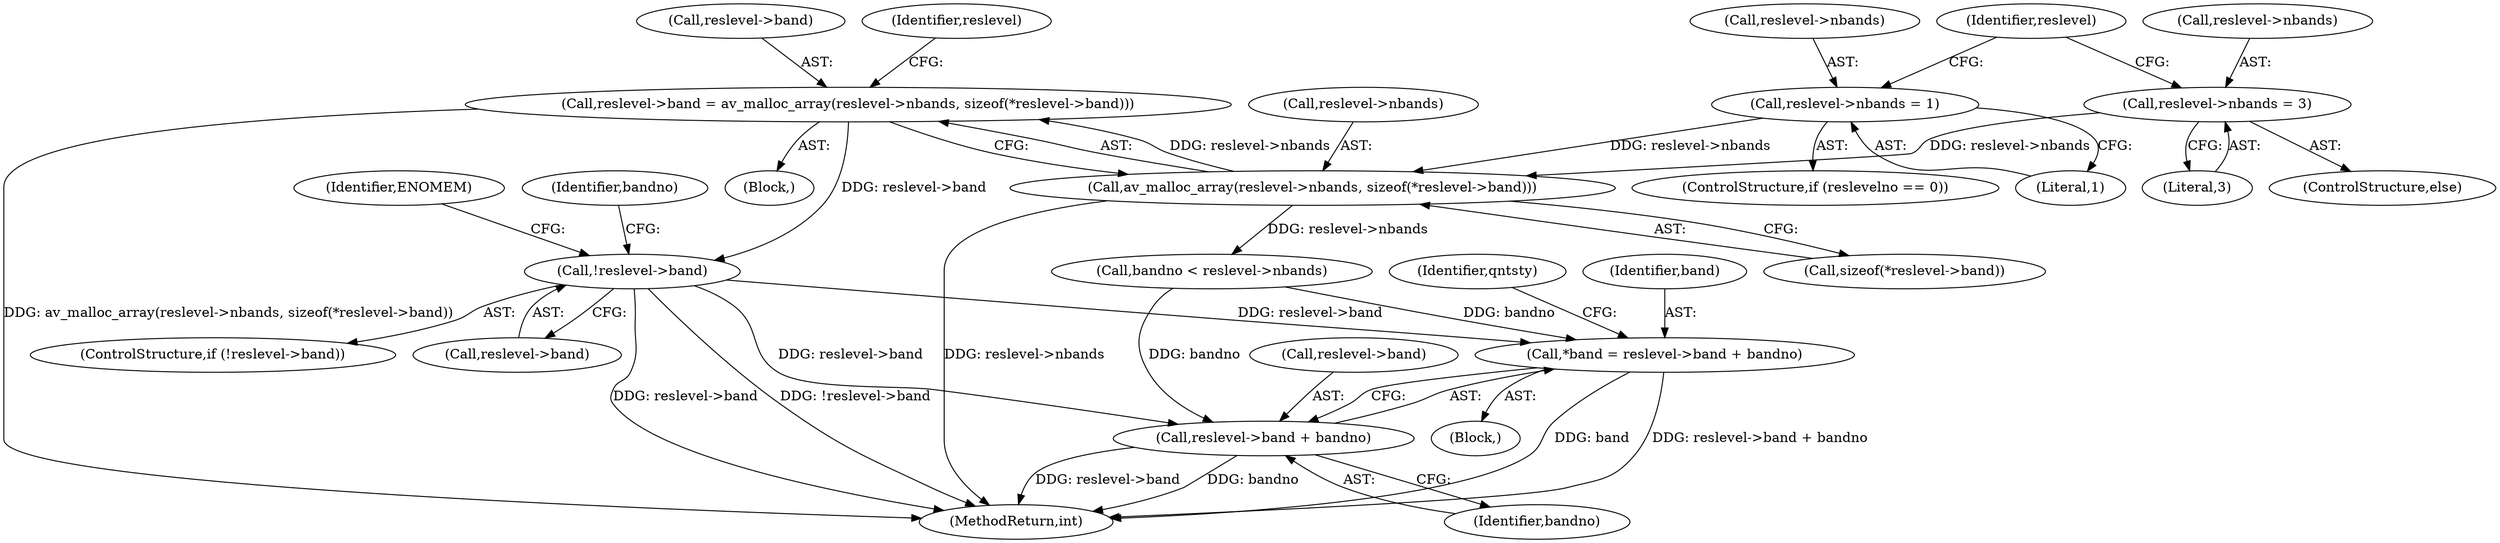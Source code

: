 digraph "0_FFmpeg_912ce9dd2080c5837285a471d750fa311e09b555_0@API" {
"1000497" [label="(Call,reslevel->band = av_malloc_array(reslevel->nbands, sizeof(*reslevel->band)))"];
"1000501" [label="(Call,av_malloc_array(reslevel->nbands, sizeof(*reslevel->band)))"];
"1000388" [label="(Call,reslevel->nbands = 1)"];
"1000394" [label="(Call,reslevel->nbands = 3)"];
"1000511" [label="(Call,!reslevel->band)"];
"1000534" [label="(Call,*band = reslevel->band + bandno)"];
"1000536" [label="(Call,reslevel->band + bandno)"];
"1000498" [label="(Call,reslevel->band)"];
"1000513" [label="(Identifier,reslevel)"];
"1000502" [label="(Call,reslevel->nbands)"];
"1000520" [label="(Identifier,bandno)"];
"1000394" [label="(Call,reslevel->nbands = 3)"];
"1000517" [label="(Identifier,ENOMEM)"];
"1000393" [label="(ControlStructure,else)"];
"1000522" [label="(Call,bandno < reslevel->nbands)"];
"1000535" [label="(Identifier,band)"];
"1000510" [label="(ControlStructure,if (!reslevel->band))"];
"1000536" [label="(Call,reslevel->band + bandno)"];
"1000512" [label="(Call,reslevel->band)"];
"1000532" [label="(Block,)"];
"1000395" [label="(Call,reslevel->nbands)"];
"1000546" [label="(Identifier,qntsty)"];
"1000404" [label="(Identifier,reslevel)"];
"1000388" [label="(Call,reslevel->nbands = 1)"];
"1000501" [label="(Call,av_malloc_array(reslevel->nbands, sizeof(*reslevel->band)))"];
"1000312" [label="(Block,)"];
"1000497" [label="(Call,reslevel->band = av_malloc_array(reslevel->nbands, sizeof(*reslevel->band)))"];
"1000537" [label="(Call,reslevel->band)"];
"1000384" [label="(ControlStructure,if (reslevelno == 0))"];
"1000540" [label="(Identifier,bandno)"];
"1000392" [label="(Literal,1)"];
"1000398" [label="(Literal,3)"];
"1000534" [label="(Call,*band = reslevel->band + bandno)"];
"1000505" [label="(Call,sizeof(*reslevel->band))"];
"1001573" [label="(MethodReturn,int)"];
"1000389" [label="(Call,reslevel->nbands)"];
"1000511" [label="(Call,!reslevel->band)"];
"1000497" -> "1000312"  [label="AST: "];
"1000497" -> "1000501"  [label="CFG: "];
"1000498" -> "1000497"  [label="AST: "];
"1000501" -> "1000497"  [label="AST: "];
"1000513" -> "1000497"  [label="CFG: "];
"1000497" -> "1001573"  [label="DDG: av_malloc_array(reslevel->nbands, sizeof(*reslevel->band))"];
"1000501" -> "1000497"  [label="DDG: reslevel->nbands"];
"1000497" -> "1000511"  [label="DDG: reslevel->band"];
"1000501" -> "1000505"  [label="CFG: "];
"1000502" -> "1000501"  [label="AST: "];
"1000505" -> "1000501"  [label="AST: "];
"1000501" -> "1001573"  [label="DDG: reslevel->nbands"];
"1000388" -> "1000501"  [label="DDG: reslevel->nbands"];
"1000394" -> "1000501"  [label="DDG: reslevel->nbands"];
"1000501" -> "1000522"  [label="DDG: reslevel->nbands"];
"1000388" -> "1000384"  [label="AST: "];
"1000388" -> "1000392"  [label="CFG: "];
"1000389" -> "1000388"  [label="AST: "];
"1000392" -> "1000388"  [label="AST: "];
"1000404" -> "1000388"  [label="CFG: "];
"1000394" -> "1000393"  [label="AST: "];
"1000394" -> "1000398"  [label="CFG: "];
"1000395" -> "1000394"  [label="AST: "];
"1000398" -> "1000394"  [label="AST: "];
"1000404" -> "1000394"  [label="CFG: "];
"1000511" -> "1000510"  [label="AST: "];
"1000511" -> "1000512"  [label="CFG: "];
"1000512" -> "1000511"  [label="AST: "];
"1000517" -> "1000511"  [label="CFG: "];
"1000520" -> "1000511"  [label="CFG: "];
"1000511" -> "1001573"  [label="DDG: !reslevel->band"];
"1000511" -> "1001573"  [label="DDG: reslevel->band"];
"1000511" -> "1000534"  [label="DDG: reslevel->band"];
"1000511" -> "1000536"  [label="DDG: reslevel->band"];
"1000534" -> "1000532"  [label="AST: "];
"1000534" -> "1000536"  [label="CFG: "];
"1000535" -> "1000534"  [label="AST: "];
"1000536" -> "1000534"  [label="AST: "];
"1000546" -> "1000534"  [label="CFG: "];
"1000534" -> "1001573"  [label="DDG: reslevel->band + bandno"];
"1000534" -> "1001573"  [label="DDG: band"];
"1000522" -> "1000534"  [label="DDG: bandno"];
"1000536" -> "1000540"  [label="CFG: "];
"1000537" -> "1000536"  [label="AST: "];
"1000540" -> "1000536"  [label="AST: "];
"1000536" -> "1001573"  [label="DDG: bandno"];
"1000536" -> "1001573"  [label="DDG: reslevel->band"];
"1000522" -> "1000536"  [label="DDG: bandno"];
}
